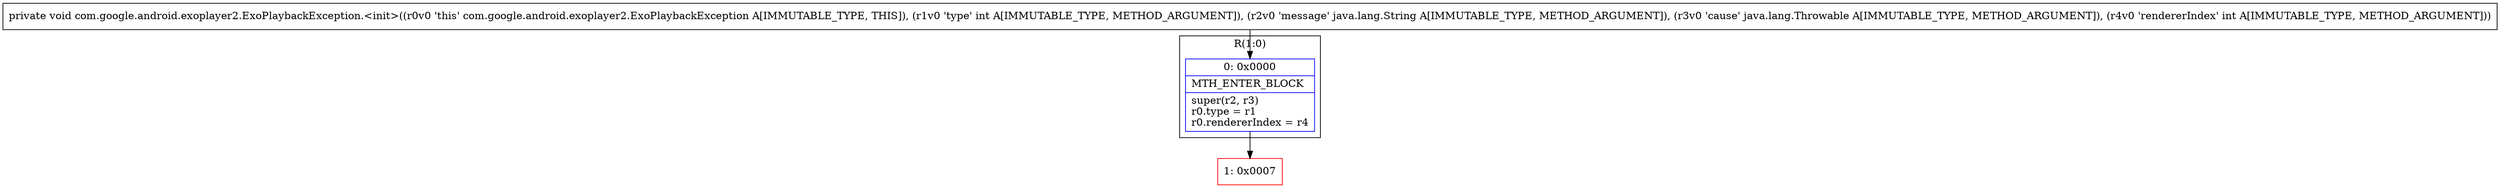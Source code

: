 digraph "CFG forcom.google.android.exoplayer2.ExoPlaybackException.\<init\>(ILjava\/lang\/String;Ljava\/lang\/Throwable;I)V" {
subgraph cluster_Region_1980458969 {
label = "R(1:0)";
node [shape=record,color=blue];
Node_0 [shape=record,label="{0\:\ 0x0000|MTH_ENTER_BLOCK\l|super(r2, r3)\lr0.type = r1\lr0.rendererIndex = r4\l}"];
}
Node_1 [shape=record,color=red,label="{1\:\ 0x0007}"];
MethodNode[shape=record,label="{private void com.google.android.exoplayer2.ExoPlaybackException.\<init\>((r0v0 'this' com.google.android.exoplayer2.ExoPlaybackException A[IMMUTABLE_TYPE, THIS]), (r1v0 'type' int A[IMMUTABLE_TYPE, METHOD_ARGUMENT]), (r2v0 'message' java.lang.String A[IMMUTABLE_TYPE, METHOD_ARGUMENT]), (r3v0 'cause' java.lang.Throwable A[IMMUTABLE_TYPE, METHOD_ARGUMENT]), (r4v0 'rendererIndex' int A[IMMUTABLE_TYPE, METHOD_ARGUMENT])) }"];
MethodNode -> Node_0;
Node_0 -> Node_1;
}


